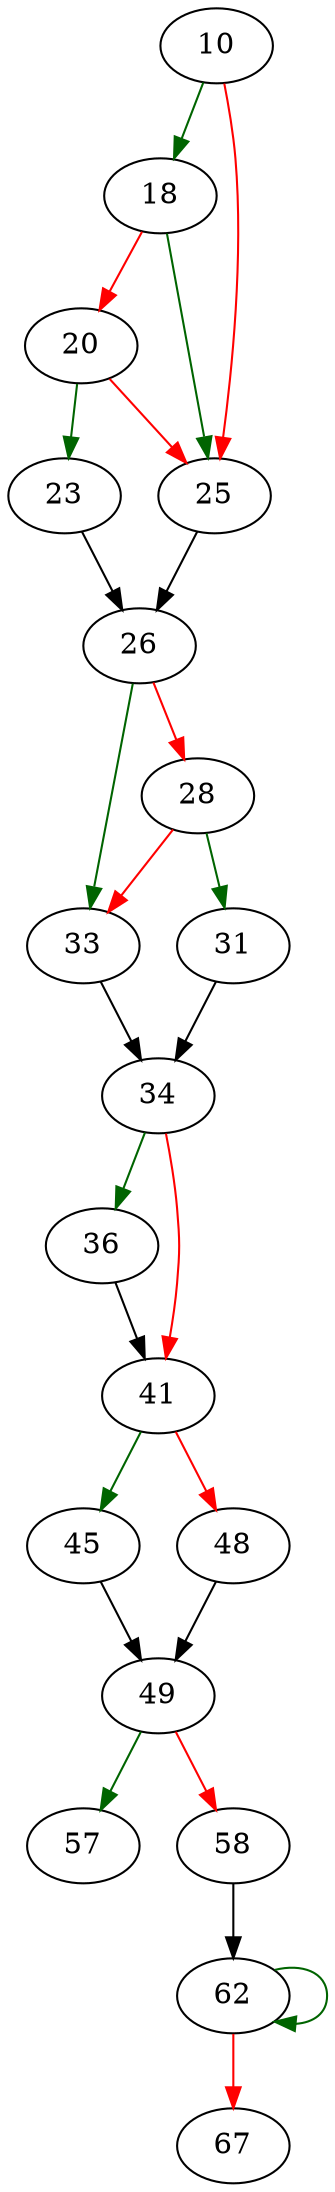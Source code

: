 strict digraph "print_line" {
	// Node definitions.
	10 [entry=true];
	18;
	25;
	20;
	23;
	26;
	33;
	28;
	31;
	34;
	36;
	41;
	45;
	48;
	49;
	57;
	58;
	62;
	67;

	// Edge definitions.
	10 -> 18 [
		color=darkgreen
		cond=true
	];
	10 -> 25 [
		color=red
		cond=false
	];
	18 -> 25 [
		color=darkgreen
		cond=true
	];
	18 -> 20 [
		color=red
		cond=false
	];
	25 -> 26;
	20 -> 25 [
		color=red
		cond=false
	];
	20 -> 23 [
		color=darkgreen
		cond=true
	];
	23 -> 26;
	26 -> 33 [
		color=darkgreen
		cond=true
	];
	26 -> 28 [
		color=red
		cond=false
	];
	33 -> 34;
	28 -> 33 [
		color=red
		cond=false
	];
	28 -> 31 [
		color=darkgreen
		cond=true
	];
	31 -> 34;
	34 -> 36 [
		color=darkgreen
		cond=true
	];
	34 -> 41 [
		color=red
		cond=false
	];
	36 -> 41;
	41 -> 45 [
		color=darkgreen
		cond=true
	];
	41 -> 48 [
		color=red
		cond=false
	];
	45 -> 49;
	48 -> 49;
	49 -> 57 [
		color=darkgreen
		cond=true
	];
	49 -> 58 [
		color=red
		cond=false
	];
	58 -> 62;
	62 -> 62 [
		color=darkgreen
		cond=true
	];
	62 -> 67 [
		color=red
		cond=false
	];
}
